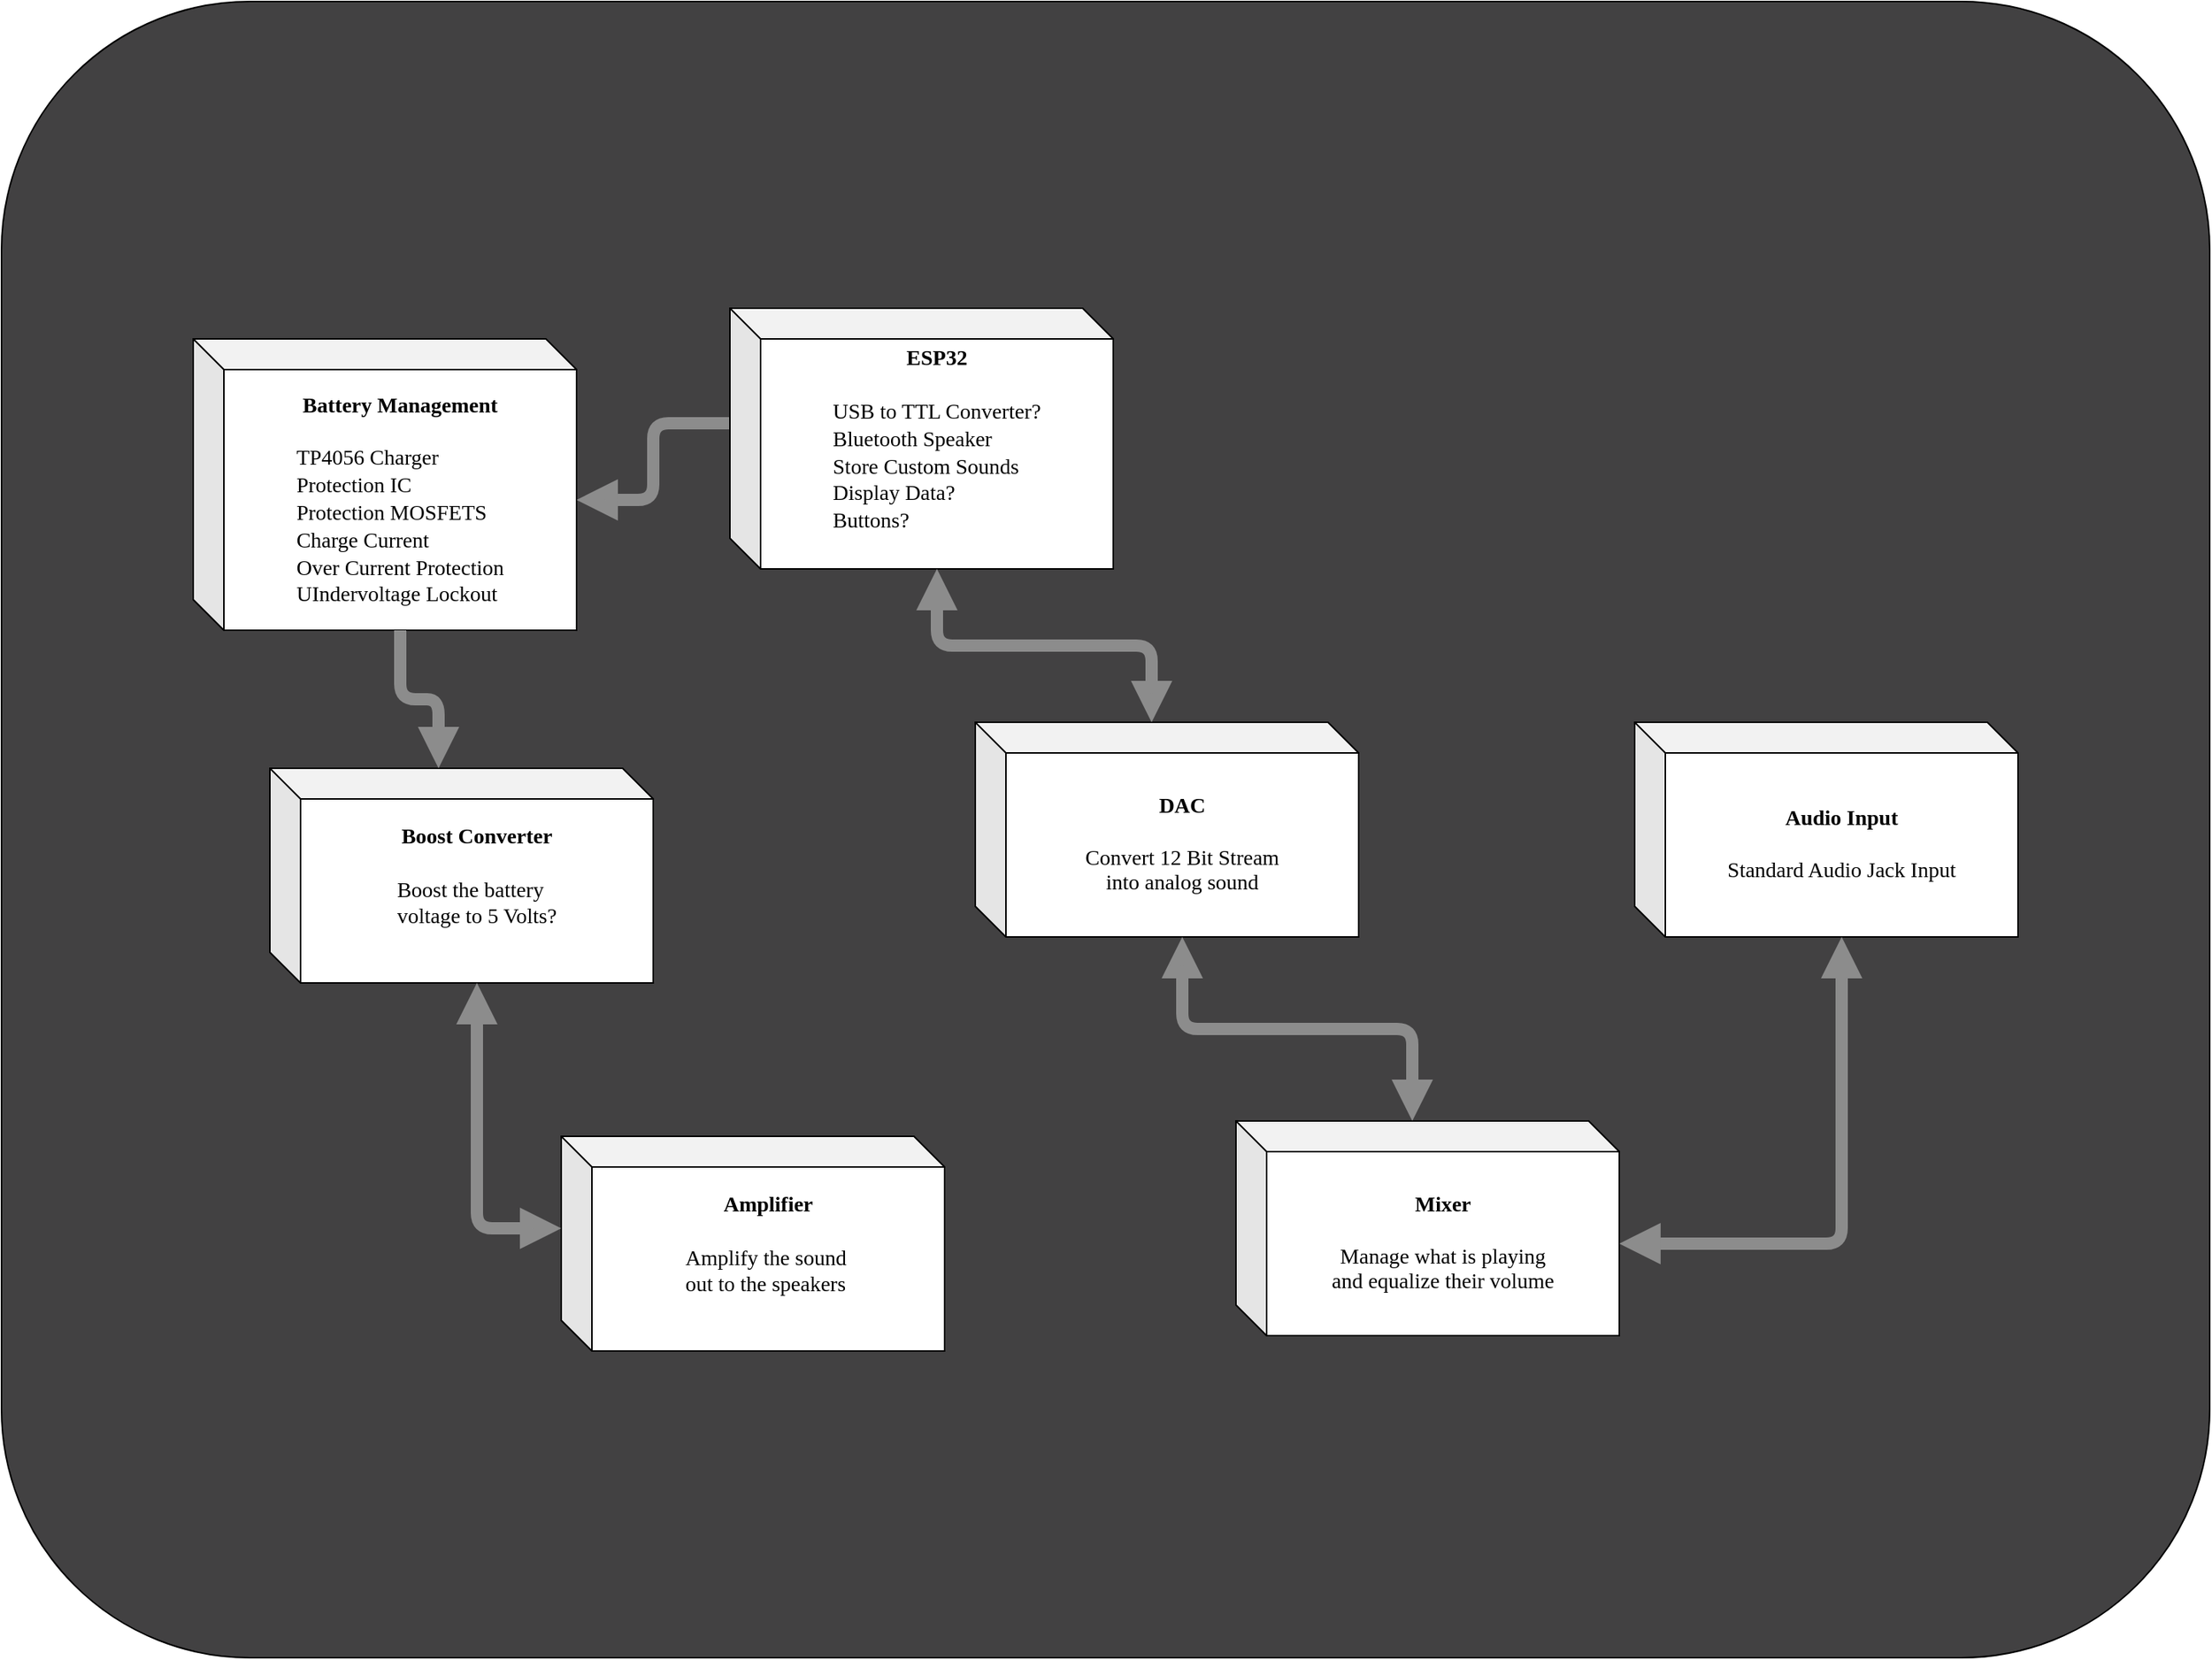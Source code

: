 <mxfile version="14.6.13" type="device"><diagram name="Page-1" id="7e0a89b8-554c-2b80-1dc8-d5c74ca68de4"><mxGraphModel dx="3944" dy="2564" grid="1" gridSize="10" guides="1" tooltips="1" connect="1" arrows="1" fold="1" page="1" pageScale="1" pageWidth="1100" pageHeight="850" background="none" math="0" shadow="0"><root><mxCell id="0"/><mxCell id="1" parent="0"/><mxCell id="UcosD_m4XHclYar869ho-32" value="" style="rounded=1;whiteSpace=wrap;html=1;fillColor=#424142;" vertex="1" parent="1"><mxGeometry x="-710" y="-550" width="1440" height="1080" as="geometry"/></mxCell><mxCell id="UcosD_m4XHclYar869ho-33" value="" style="group;shadow=0;" vertex="1" connectable="0" parent="1"><mxGeometry x="-585" y="-350" width="1190" height="680" as="geometry"/></mxCell><mxCell id="UcosD_m4XHclYar869ho-11" value="&lt;b style=&quot;font-size: 14px&quot;&gt;&lt;font face=&quot;Lucida Console&quot; style=&quot;font-size: 14px&quot;&gt;Battery Management&lt;br&gt;&lt;br&gt;&lt;div style=&quot;text-align: left&quot;&gt;&lt;span style=&quot;font-weight: normal&quot;&gt;TP4056 Charger&lt;/span&gt;&lt;/div&gt;&lt;/font&gt;&lt;/b&gt;&lt;div style=&quot;text-align: left ; font-size: 14px&quot;&gt;&lt;span&gt;&lt;font face=&quot;Lucida Console&quot; style=&quot;font-size: 14px&quot;&gt;Protection IC&lt;/font&gt;&lt;/span&gt;&lt;/div&gt;&lt;div style=&quot;text-align: left ; font-size: 14px&quot;&gt;&lt;span&gt;&lt;font face=&quot;Lucida Console&quot; style=&quot;font-size: 14px&quot;&gt;Protection MOSFETS&lt;/font&gt;&lt;/span&gt;&lt;/div&gt;&lt;div style=&quot;text-align: left ; font-size: 14px&quot;&gt;&lt;span&gt;&lt;font face=&quot;Lucida Console&quot; style=&quot;font-size: 14px&quot;&gt;Charge Current&lt;/font&gt;&lt;/span&gt;&lt;/div&gt;&lt;div style=&quot;text-align: left ; font-size: 14px&quot;&gt;&lt;span&gt;&lt;font face=&quot;Lucida Console&quot; style=&quot;font-size: 14px&quot;&gt;Over Current Protection&lt;/font&gt;&lt;/span&gt;&lt;/div&gt;&lt;div style=&quot;text-align: left ; font-size: 14px&quot;&gt;&lt;span&gt;&lt;font face=&quot;Lucida Console&quot; style=&quot;font-size: 14px&quot;&gt;UIndervoltage Lockout&lt;/font&gt;&lt;/span&gt;&lt;/div&gt;" style="shape=cube;whiteSpace=wrap;html=1;boundedLbl=1;backgroundOutline=1;darkOpacity=0.05;darkOpacity2=0.1;" vertex="1" parent="UcosD_m4XHclYar869ho-33"><mxGeometry y="20" width="250" height="190" as="geometry"/></mxCell><mxCell id="UcosD_m4XHclYar869ho-16" style="edgeStyle=orthogonalEdgeStyle;rounded=1;jumpSize=6;orthogonalLoop=1;jettySize=auto;html=1;exitX=0;exitY=0;exitDx=0;exitDy=75;exitPerimeter=0;entryX=0;entryY=0;entryDx=250;entryDy=105;entryPerimeter=0;endArrow=block;endFill=1;strokeColor=#8C8C8C;strokeWidth=8;" edge="1" parent="UcosD_m4XHclYar869ho-33" source="UcosD_m4XHclYar869ho-12" target="UcosD_m4XHclYar869ho-11"><mxGeometry relative="1" as="geometry"/></mxCell><mxCell id="UcosD_m4XHclYar869ho-12" value="&lt;span style=&quot;text-align: left ; font-size: 14px ; font-family: &amp;#34;lucida console&amp;#34;&quot;&gt;&lt;b&gt;ESP32&lt;br&gt;&lt;/b&gt;&lt;/span&gt;&lt;span style=&quot;text-align: left ; font-size: 14px ; font-family: &amp;#34;lucida console&amp;#34;&quot;&gt;&lt;b&gt;&lt;br&gt;&lt;/b&gt;&lt;/span&gt;&lt;div style=&quot;text-align: left ; font-size: 14px&quot;&gt;&lt;font face=&quot;Lucida Console&quot;&gt;USB to TTL Converter?&lt;/font&gt;&lt;/div&gt;&lt;div style=&quot;text-align: left ; font-size: 14px&quot;&gt;&lt;font face=&quot;Lucida Console&quot;&gt;Bluetooth Speaker&lt;/font&gt;&lt;/div&gt;&lt;div style=&quot;text-align: left ; font-size: 14px&quot;&gt;&lt;font face=&quot;Lucida Console&quot;&gt;Store Custom Sounds&lt;/font&gt;&lt;/div&gt;&lt;div style=&quot;text-align: left ; font-size: 14px&quot;&gt;&lt;font face=&quot;Lucida Console&quot;&gt;Display Data?&lt;/font&gt;&lt;/div&gt;&lt;div style=&quot;text-align: left ; font-size: 14px&quot;&gt;&lt;font face=&quot;Lucida Console&quot;&gt;Buttons?&lt;/font&gt;&lt;/div&gt;&lt;div style=&quot;text-align: left ; font-size: 14px&quot;&gt;&lt;font face=&quot;Lucida Console&quot;&gt;&lt;br&gt;&lt;/font&gt;&lt;/div&gt;" style="shape=cube;whiteSpace=wrap;html=1;boundedLbl=1;backgroundOutline=1;darkOpacity=0.05;darkOpacity2=0.1;" vertex="1" parent="UcosD_m4XHclYar869ho-33"><mxGeometry x="350" width="250" height="170" as="geometry"/></mxCell><mxCell id="UcosD_m4XHclYar869ho-13" value="&lt;font face=&quot;lucida console&quot;&gt;&lt;span style=&quot;font-size: 14px&quot;&gt;&lt;b&gt;Boost Converter&lt;br&gt;&lt;br&gt;&lt;/b&gt;&lt;/span&gt;&lt;/font&gt;&lt;div style=&quot;text-align: left ; font-size: 14px&quot;&gt;&lt;font face=&quot;Lucida Console&quot;&gt;Boost the battery&lt;/font&gt;&lt;/div&gt;&lt;div style=&quot;text-align: left ; font-size: 14px&quot;&gt;&lt;font face=&quot;Lucida Console&quot;&gt;voltage to 5 Volts?&lt;/font&gt;&lt;/div&gt;&lt;div style=&quot;text-align: left ; font-size: 14px&quot;&gt;&lt;font face=&quot;Lucida Console&quot;&gt;&lt;br&gt;&lt;/font&gt;&lt;/div&gt;" style="shape=cube;whiteSpace=wrap;html=1;boundedLbl=1;backgroundOutline=1;darkOpacity=0.05;darkOpacity2=0.1;" vertex="1" parent="UcosD_m4XHclYar869ho-33"><mxGeometry x="50" y="300" width="250" height="140" as="geometry"/></mxCell><mxCell id="UcosD_m4XHclYar869ho-17" style="edgeStyle=orthogonalEdgeStyle;rounded=1;jumpSize=6;orthogonalLoop=1;jettySize=auto;html=1;exitX=0;exitY=0;exitDx=135;exitDy=190;exitPerimeter=0;entryX=0;entryY=0;entryDx=110;entryDy=0;entryPerimeter=0;endArrow=block;endFill=1;strokeColor=#8C8C8C;strokeWidth=8;" edge="1" parent="UcosD_m4XHclYar869ho-33" source="UcosD_m4XHclYar869ho-11" target="UcosD_m4XHclYar869ho-13"><mxGeometry relative="1" as="geometry"/></mxCell><mxCell id="UcosD_m4XHclYar869ho-14" value="&lt;font face=&quot;lucida console&quot;&gt;&lt;span style=&quot;font-size: 14px&quot;&gt;&lt;b&gt;Amplifier&lt;br&gt;&lt;br&gt;&lt;/b&gt;&lt;/span&gt;&lt;/font&gt;&lt;div style=&quot;text-align: left ; font-size: 14px&quot;&gt;&lt;font face=&quot;Lucida Console&quot;&gt;Amplify the sound&lt;/font&gt;&lt;/div&gt;&lt;div style=&quot;text-align: left ; font-size: 14px&quot;&gt;&lt;font face=&quot;Lucida Console&quot;&gt;out to the speakers&amp;nbsp;&lt;/font&gt;&lt;/div&gt;&lt;div style=&quot;text-align: left ; font-size: 14px&quot;&gt;&lt;font face=&quot;Lucida Console&quot;&gt;&lt;br&gt;&lt;/font&gt;&lt;/div&gt;" style="shape=cube;whiteSpace=wrap;html=1;boundedLbl=1;backgroundOutline=1;darkOpacity=0.05;darkOpacity2=0.1;" vertex="1" parent="UcosD_m4XHclYar869ho-33"><mxGeometry x="240" y="540" width="250" height="140" as="geometry"/></mxCell><mxCell id="UcosD_m4XHclYar869ho-26" style="edgeStyle=orthogonalEdgeStyle;rounded=1;jumpSize=6;orthogonalLoop=1;jettySize=auto;html=1;exitX=0;exitY=0;exitDx=135;exitDy=140;exitPerimeter=0;entryX=0;entryY=0;entryDx=0;entryDy=60;entryPerimeter=0;startArrow=block;startFill=1;endArrow=block;endFill=1;strokeColor=#8C8C8C;strokeWidth=8;" edge="1" parent="UcosD_m4XHclYar869ho-33" source="UcosD_m4XHclYar869ho-13" target="UcosD_m4XHclYar869ho-14"><mxGeometry relative="1" as="geometry"/></mxCell><mxCell id="UcosD_m4XHclYar869ho-23" value="&lt;font face=&quot;lucida console&quot;&gt;&lt;span style=&quot;font-size: 14px&quot;&gt;&lt;b&gt;DAC&lt;/b&gt;&lt;br&gt;&lt;br&gt;Convert 12 Bit Stream&lt;br&gt;into analog sound&lt;br&gt;&lt;/span&gt;&lt;/font&gt;" style="shape=cube;whiteSpace=wrap;html=1;boundedLbl=1;backgroundOutline=1;darkOpacity=0.05;darkOpacity2=0.1;" vertex="1" parent="UcosD_m4XHclYar869ho-33"><mxGeometry x="510" y="270" width="250" height="140" as="geometry"/></mxCell><mxCell id="UcosD_m4XHclYar869ho-27" style="edgeStyle=orthogonalEdgeStyle;rounded=1;jumpSize=6;orthogonalLoop=1;jettySize=auto;html=1;exitX=0;exitY=0;exitDx=135;exitDy=170;exitPerimeter=0;entryX=0;entryY=0;entryDx=115;entryDy=0;entryPerimeter=0;startArrow=block;startFill=1;endArrow=block;endFill=1;strokeColor=#8C8C8C;strokeWidth=8;" edge="1" parent="UcosD_m4XHclYar869ho-33" source="UcosD_m4XHclYar869ho-12" target="UcosD_m4XHclYar869ho-23"><mxGeometry relative="1" as="geometry"/></mxCell><mxCell id="UcosD_m4XHclYar869ho-25" value="&lt;font face=&quot;lucida console&quot;&gt;&lt;span style=&quot;font-size: 14px&quot;&gt;&lt;b&gt;Mixer&lt;/b&gt;&lt;br&gt;&lt;br&gt;Manage what is playing &lt;br&gt;and equalize their volume&lt;br&gt;&lt;/span&gt;&lt;/font&gt;" style="shape=cube;whiteSpace=wrap;html=1;boundedLbl=1;backgroundOutline=1;darkOpacity=0.05;darkOpacity2=0.1;" vertex="1" parent="UcosD_m4XHclYar869ho-33"><mxGeometry x="680" y="530" width="250" height="140" as="geometry"/></mxCell><mxCell id="UcosD_m4XHclYar869ho-28" style="edgeStyle=orthogonalEdgeStyle;rounded=1;jumpSize=6;orthogonalLoop=1;jettySize=auto;html=1;exitX=0;exitY=0;exitDx=135;exitDy=140;exitPerimeter=0;entryX=0;entryY=0;entryDx=115;entryDy=0;entryPerimeter=0;startArrow=block;startFill=1;endArrow=block;endFill=1;strokeColor=#8C8C8C;strokeWidth=8;" edge="1" parent="UcosD_m4XHclYar869ho-33" source="UcosD_m4XHclYar869ho-23" target="UcosD_m4XHclYar869ho-25"><mxGeometry relative="1" as="geometry"/></mxCell><mxCell id="UcosD_m4XHclYar869ho-29" value="&lt;font face=&quot;lucida console&quot;&gt;&lt;span style=&quot;font-size: 14px&quot;&gt;&lt;b&gt;Audio Input&lt;/b&gt;&lt;br&gt;&lt;br&gt;Standard Audio Jack Input&lt;br&gt;&lt;/span&gt;&lt;/font&gt;" style="shape=cube;whiteSpace=wrap;html=1;boundedLbl=1;backgroundOutline=1;darkOpacity=0.05;darkOpacity2=0.1;" vertex="1" parent="UcosD_m4XHclYar869ho-33"><mxGeometry x="940" y="270" width="250" height="140" as="geometry"/></mxCell><mxCell id="UcosD_m4XHclYar869ho-31" style="edgeStyle=orthogonalEdgeStyle;rounded=1;jumpSize=6;orthogonalLoop=1;jettySize=auto;html=1;exitX=0;exitY=0;exitDx=250;exitDy=80;exitPerimeter=0;entryX=0;entryY=0;entryDx=135;entryDy=140;entryPerimeter=0;startArrow=block;startFill=1;endArrow=block;endFill=1;strokeColor=#8C8C8C;strokeWidth=8;" edge="1" parent="UcosD_m4XHclYar869ho-33" source="UcosD_m4XHclYar869ho-25" target="UcosD_m4XHclYar869ho-29"><mxGeometry relative="1" as="geometry"/></mxCell></root></mxGraphModel></diagram></mxfile>